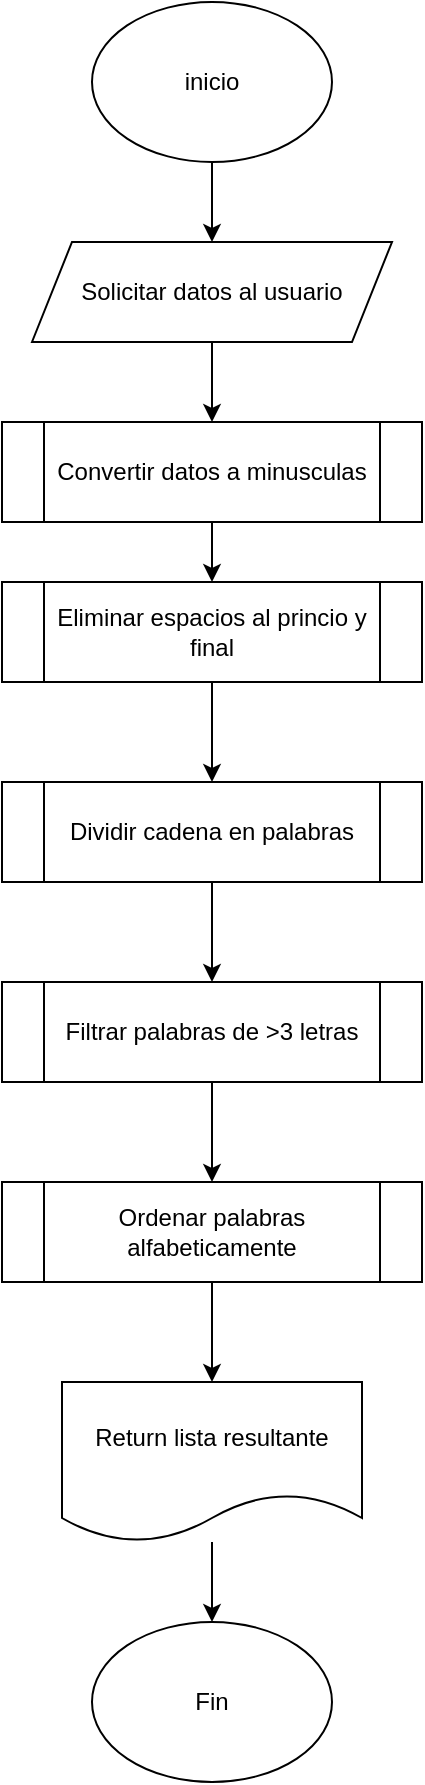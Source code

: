 <mxfile version="27.1.6">
  <diagram name="Page-1" id="TTR6GGSc-4GA_I6Nb3Tj">
    <mxGraphModel dx="1611" dy="777" grid="1" gridSize="10" guides="1" tooltips="1" connect="1" arrows="1" fold="1" page="1" pageScale="1" pageWidth="827" pageHeight="1169" math="0" shadow="0">
      <root>
        <mxCell id="0" />
        <mxCell id="1" parent="0" />
        <mxCell id="qJixh4uQCU1VtoAmQLQG-10" value="" style="edgeStyle=orthogonalEdgeStyle;rounded=0;orthogonalLoop=1;jettySize=auto;html=1;" edge="1" parent="1" source="qJixh4uQCU1VtoAmQLQG-1" target="qJixh4uQCU1VtoAmQLQG-2">
          <mxGeometry relative="1" as="geometry" />
        </mxCell>
        <mxCell id="qJixh4uQCU1VtoAmQLQG-1" value="inicio" style="ellipse;whiteSpace=wrap;html=1;" vertex="1" parent="1">
          <mxGeometry x="340" y="10" width="120" height="80" as="geometry" />
        </mxCell>
        <mxCell id="qJixh4uQCU1VtoAmQLQG-11" value="" style="edgeStyle=orthogonalEdgeStyle;rounded=0;orthogonalLoop=1;jettySize=auto;html=1;" edge="1" parent="1" source="qJixh4uQCU1VtoAmQLQG-2" target="qJixh4uQCU1VtoAmQLQG-3">
          <mxGeometry relative="1" as="geometry" />
        </mxCell>
        <mxCell id="qJixh4uQCU1VtoAmQLQG-2" value="Solicitar datos al usuario" style="shape=parallelogram;perimeter=parallelogramPerimeter;whiteSpace=wrap;html=1;fixedSize=1;" vertex="1" parent="1">
          <mxGeometry x="310" y="130" width="180" height="50" as="geometry" />
        </mxCell>
        <mxCell id="qJixh4uQCU1VtoAmQLQG-12" value="" style="edgeStyle=orthogonalEdgeStyle;rounded=0;orthogonalLoop=1;jettySize=auto;html=1;" edge="1" parent="1" source="qJixh4uQCU1VtoAmQLQG-3" target="qJixh4uQCU1VtoAmQLQG-4">
          <mxGeometry relative="1" as="geometry" />
        </mxCell>
        <mxCell id="qJixh4uQCU1VtoAmQLQG-3" value="Convertir datos a minusculas" style="shape=process;whiteSpace=wrap;html=1;backgroundOutline=1;" vertex="1" parent="1">
          <mxGeometry x="295" y="220" width="210" height="50" as="geometry" />
        </mxCell>
        <mxCell id="qJixh4uQCU1VtoAmQLQG-13" value="" style="edgeStyle=orthogonalEdgeStyle;rounded=0;orthogonalLoop=1;jettySize=auto;html=1;" edge="1" parent="1" source="qJixh4uQCU1VtoAmQLQG-4" target="qJixh4uQCU1VtoAmQLQG-5">
          <mxGeometry relative="1" as="geometry" />
        </mxCell>
        <mxCell id="qJixh4uQCU1VtoAmQLQG-4" value="Eliminar espacios al princio y final" style="shape=process;whiteSpace=wrap;html=1;backgroundOutline=1;" vertex="1" parent="1">
          <mxGeometry x="295" y="300" width="210" height="50" as="geometry" />
        </mxCell>
        <mxCell id="qJixh4uQCU1VtoAmQLQG-14" value="" style="edgeStyle=orthogonalEdgeStyle;rounded=0;orthogonalLoop=1;jettySize=auto;html=1;" edge="1" parent="1" source="qJixh4uQCU1VtoAmQLQG-5" target="qJixh4uQCU1VtoAmQLQG-6">
          <mxGeometry relative="1" as="geometry" />
        </mxCell>
        <mxCell id="qJixh4uQCU1VtoAmQLQG-5" value="Dividir cadena en palabras" style="shape=process;whiteSpace=wrap;html=1;backgroundOutline=1;" vertex="1" parent="1">
          <mxGeometry x="295" y="400" width="210" height="50" as="geometry" />
        </mxCell>
        <mxCell id="qJixh4uQCU1VtoAmQLQG-15" value="" style="edgeStyle=orthogonalEdgeStyle;rounded=0;orthogonalLoop=1;jettySize=auto;html=1;" edge="1" parent="1" source="qJixh4uQCU1VtoAmQLQG-6" target="qJixh4uQCU1VtoAmQLQG-7">
          <mxGeometry relative="1" as="geometry" />
        </mxCell>
        <mxCell id="qJixh4uQCU1VtoAmQLQG-6" value="Filtrar palabras de &amp;gt;3 letras" style="shape=process;whiteSpace=wrap;html=1;backgroundOutline=1;" vertex="1" parent="1">
          <mxGeometry x="295" y="500" width="210" height="50" as="geometry" />
        </mxCell>
        <mxCell id="qJixh4uQCU1VtoAmQLQG-16" value="" style="edgeStyle=orthogonalEdgeStyle;rounded=0;orthogonalLoop=1;jettySize=auto;html=1;" edge="1" parent="1" source="qJixh4uQCU1VtoAmQLQG-7" target="qJixh4uQCU1VtoAmQLQG-8">
          <mxGeometry relative="1" as="geometry" />
        </mxCell>
        <mxCell id="qJixh4uQCU1VtoAmQLQG-7" value="Ordenar palabras alfabeticamente" style="shape=process;whiteSpace=wrap;html=1;backgroundOutline=1;" vertex="1" parent="1">
          <mxGeometry x="295" y="600" width="210" height="50" as="geometry" />
        </mxCell>
        <mxCell id="qJixh4uQCU1VtoAmQLQG-17" value="" style="edgeStyle=orthogonalEdgeStyle;rounded=0;orthogonalLoop=1;jettySize=auto;html=1;" edge="1" parent="1" source="qJixh4uQCU1VtoAmQLQG-8" target="qJixh4uQCU1VtoAmQLQG-9">
          <mxGeometry relative="1" as="geometry" />
        </mxCell>
        <mxCell id="qJixh4uQCU1VtoAmQLQG-8" value="Return lista resultante" style="shape=document;whiteSpace=wrap;html=1;boundedLbl=1;" vertex="1" parent="1">
          <mxGeometry x="325" y="700" width="150" height="80" as="geometry" />
        </mxCell>
        <mxCell id="qJixh4uQCU1VtoAmQLQG-9" value="Fin" style="ellipse;whiteSpace=wrap;html=1;" vertex="1" parent="1">
          <mxGeometry x="340" y="820" width="120" height="80" as="geometry" />
        </mxCell>
      </root>
    </mxGraphModel>
  </diagram>
</mxfile>
